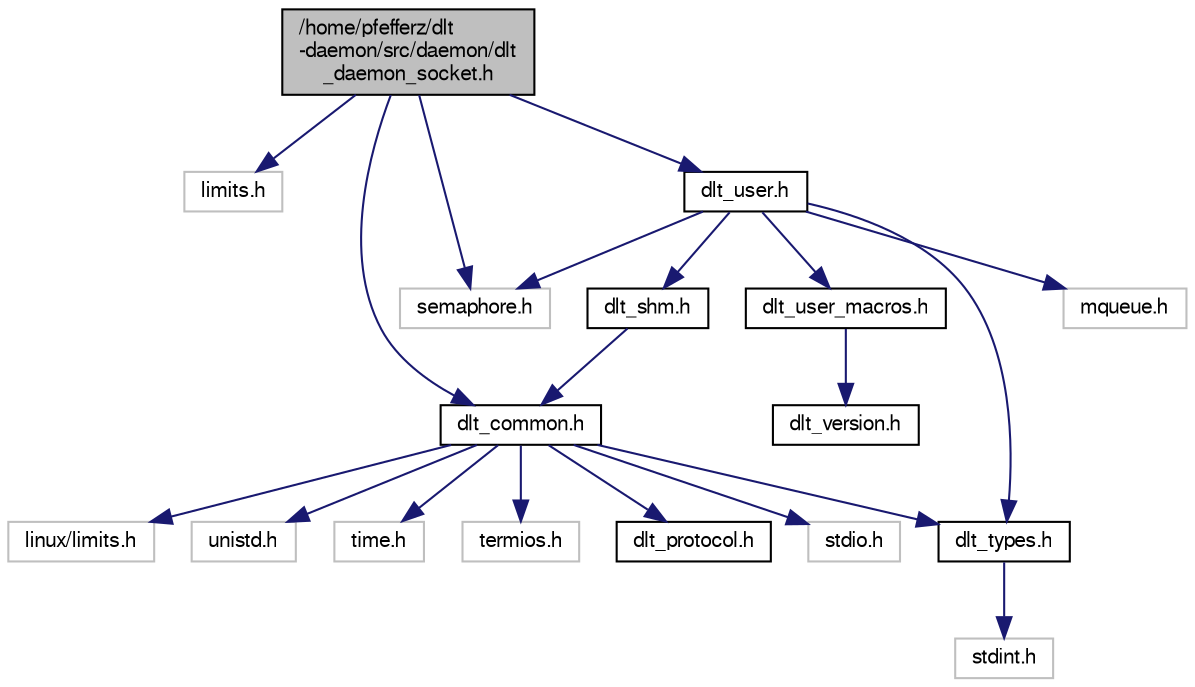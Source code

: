digraph "/home/pfefferz/dlt-daemon/src/daemon/dlt_daemon_socket.h"
{
  edge [fontname="FreeSans",fontsize="10",labelfontname="FreeSans",labelfontsize="10"];
  node [fontname="FreeSans",fontsize="10",shape=record];
  Node1 [label="/home/pfefferz/dlt\l-daemon/src/daemon/dlt\l_daemon_socket.h",height=0.2,width=0.4,color="black", fillcolor="grey75", style="filled", fontcolor="black"];
  Node1 -> Node2 [color="midnightblue",fontsize="10",style="solid",fontname="FreeSans"];
  Node2 [label="limits.h",height=0.2,width=0.4,color="grey75", fillcolor="white", style="filled"];
  Node1 -> Node3 [color="midnightblue",fontsize="10",style="solid",fontname="FreeSans"];
  Node3 [label="semaphore.h",height=0.2,width=0.4,color="grey75", fillcolor="white", style="filled"];
  Node1 -> Node4 [color="midnightblue",fontsize="10",style="solid",fontname="FreeSans"];
  Node4 [label="dlt_common.h",height=0.2,width=0.4,color="black", fillcolor="white", style="filled",URL="$dlt__common_8h.html"];
  Node4 -> Node5 [color="midnightblue",fontsize="10",style="solid",fontname="FreeSans"];
  Node5 [label="stdio.h",height=0.2,width=0.4,color="grey75", fillcolor="white", style="filled"];
  Node4 -> Node6 [color="midnightblue",fontsize="10",style="solid",fontname="FreeSans"];
  Node6 [label="linux/limits.h",height=0.2,width=0.4,color="grey75", fillcolor="white", style="filled"];
  Node4 -> Node7 [color="midnightblue",fontsize="10",style="solid",fontname="FreeSans"];
  Node7 [label="unistd.h",height=0.2,width=0.4,color="grey75", fillcolor="white", style="filled"];
  Node4 -> Node8 [color="midnightblue",fontsize="10",style="solid",fontname="FreeSans"];
  Node8 [label="time.h",height=0.2,width=0.4,color="grey75", fillcolor="white", style="filled"];
  Node4 -> Node9 [color="midnightblue",fontsize="10",style="solid",fontname="FreeSans"];
  Node9 [label="termios.h",height=0.2,width=0.4,color="grey75", fillcolor="white", style="filled"];
  Node4 -> Node10 [color="midnightblue",fontsize="10",style="solid",fontname="FreeSans"];
  Node10 [label="dlt_types.h",height=0.2,width=0.4,color="black", fillcolor="white", style="filled",URL="$dlt__types_8h.html"];
  Node10 -> Node11 [color="midnightblue",fontsize="10",style="solid",fontname="FreeSans"];
  Node11 [label="stdint.h",height=0.2,width=0.4,color="grey75", fillcolor="white", style="filled"];
  Node4 -> Node12 [color="midnightblue",fontsize="10",style="solid",fontname="FreeSans"];
  Node12 [label="dlt_protocol.h",height=0.2,width=0.4,color="black", fillcolor="white", style="filled",URL="$dlt__protocol_8h.html"];
  Node1 -> Node13 [color="midnightblue",fontsize="10",style="solid",fontname="FreeSans"];
  Node13 [label="dlt_user.h",height=0.2,width=0.4,color="black", fillcolor="white", style="filled",URL="$dlt__user_8h.html"];
  Node13 -> Node14 [color="midnightblue",fontsize="10",style="solid",fontname="FreeSans"];
  Node14 [label="mqueue.h",height=0.2,width=0.4,color="grey75", fillcolor="white", style="filled"];
  Node13 -> Node3 [color="midnightblue",fontsize="10",style="solid",fontname="FreeSans"];
  Node13 -> Node10 [color="midnightblue",fontsize="10",style="solid",fontname="FreeSans"];
  Node13 -> Node15 [color="midnightblue",fontsize="10",style="solid",fontname="FreeSans"];
  Node15 [label="dlt_user_macros.h",height=0.2,width=0.4,color="black", fillcolor="white", style="filled",URL="$dlt__user__macros_8h.html"];
  Node15 -> Node16 [color="midnightblue",fontsize="10",style="solid",fontname="FreeSans"];
  Node16 [label="dlt_version.h",height=0.2,width=0.4,color="black", fillcolor="white", style="filled",URL="$dlt__version_8h.html"];
  Node13 -> Node17 [color="midnightblue",fontsize="10",style="solid",fontname="FreeSans"];
  Node17 [label="dlt_shm.h",height=0.2,width=0.4,color="black", fillcolor="white", style="filled",URL="$dlt__shm_8h.html"];
  Node17 -> Node4 [color="midnightblue",fontsize="10",style="solid",fontname="FreeSans"];
}
